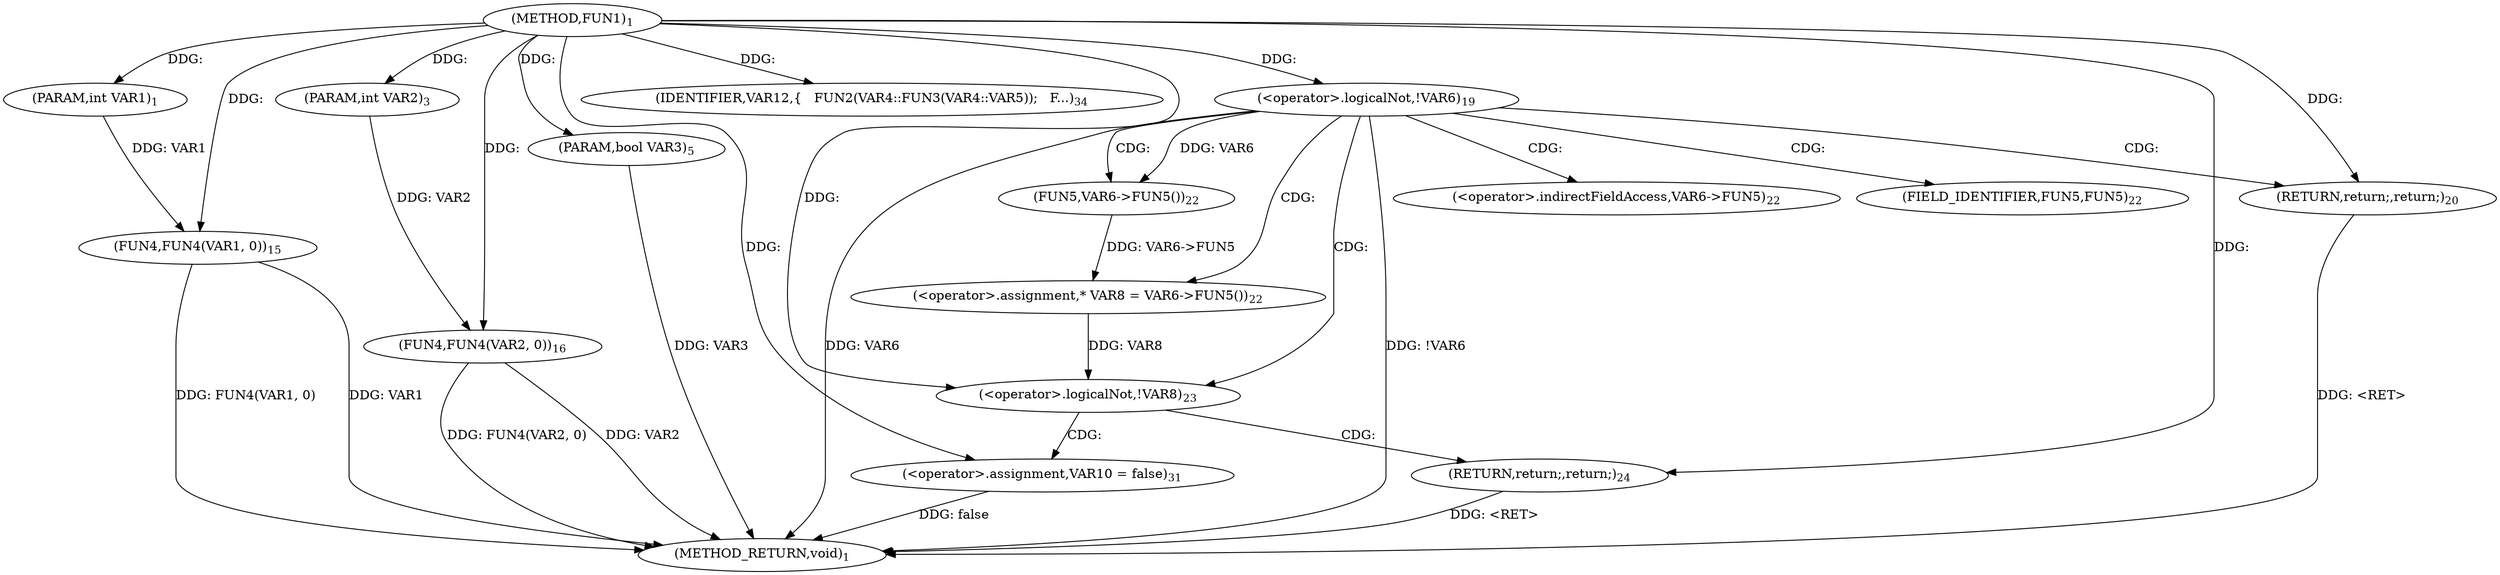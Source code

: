 digraph "FUN1" {  
"8" [label = <(METHOD,FUN1)<SUB>1</SUB>> ]
"41" [label = <(METHOD_RETURN,void)<SUB>1</SUB>> ]
"9" [label = <(PARAM,int VAR1)<SUB>1</SUB>> ]
"10" [label = <(PARAM,int VAR2)<SUB>3</SUB>> ]
"11" [label = <(PARAM,bool VAR3)<SUB>5</SUB>> ]
"13" [label = <(FUN4,FUN4(VAR1, 0))<SUB>15</SUB>> ]
"16" [label = <(FUN4,FUN4(VAR2, 0))<SUB>16</SUB>> ]
"25" [label = <(&lt;operator&gt;.assignment,* VAR8 = VAR6-&gt;FUN5())<SUB>22</SUB>> ]
"37" [label = <(&lt;operator&gt;.assignment,VAR10 = false)<SUB>31</SUB>> ]
"40" [label = <(IDENTIFIER,VAR12,{








   FUN2(VAR4::FUN3(VAR4::VAR5));
   F...)<SUB>34</SUB>> ]
"20" [label = <(&lt;operator&gt;.logicalNot,!VAR6)<SUB>19</SUB>> ]
"32" [label = <(&lt;operator&gt;.logicalNot,!VAR8)<SUB>23</SUB>> ]
"23" [label = <(RETURN,return;,return;)<SUB>20</SUB>> ]
"27" [label = <(FUN5,VAR6-&gt;FUN5())<SUB>22</SUB>> ]
"35" [label = <(RETURN,return;,return;)<SUB>24</SUB>> ]
"28" [label = <(&lt;operator&gt;.indirectFieldAccess,VAR6-&gt;FUN5)<SUB>22</SUB>> ]
"30" [label = <(FIELD_IDENTIFIER,FUN5,FUN5)<SUB>22</SUB>> ]
  "23" -> "41"  [ label = "DDG: &lt;RET&gt;"] 
  "35" -> "41"  [ label = "DDG: &lt;RET&gt;"] 
  "11" -> "41"  [ label = "DDG: VAR3"] 
  "13" -> "41"  [ label = "DDG: VAR1"] 
  "13" -> "41"  [ label = "DDG: FUN4(VAR1, 0)"] 
  "16" -> "41"  [ label = "DDG: VAR2"] 
  "16" -> "41"  [ label = "DDG: FUN4(VAR2, 0)"] 
  "20" -> "41"  [ label = "DDG: VAR6"] 
  "20" -> "41"  [ label = "DDG: !VAR6"] 
  "37" -> "41"  [ label = "DDG: false"] 
  "8" -> "9"  [ label = "DDG: "] 
  "8" -> "10"  [ label = "DDG: "] 
  "8" -> "11"  [ label = "DDG: "] 
  "27" -> "25"  [ label = "DDG: VAR6-&gt;FUN5"] 
  "8" -> "37"  [ label = "DDG: "] 
  "8" -> "40"  [ label = "DDG: "] 
  "9" -> "13"  [ label = "DDG: VAR1"] 
  "8" -> "13"  [ label = "DDG: "] 
  "10" -> "16"  [ label = "DDG: VAR2"] 
  "8" -> "16"  [ label = "DDG: "] 
  "8" -> "20"  [ label = "DDG: "] 
  "8" -> "23"  [ label = "DDG: "] 
  "20" -> "27"  [ label = "DDG: VAR6"] 
  "25" -> "32"  [ label = "DDG: VAR8"] 
  "8" -> "32"  [ label = "DDG: "] 
  "8" -> "35"  [ label = "DDG: "] 
  "20" -> "30"  [ label = "CDG: "] 
  "20" -> "32"  [ label = "CDG: "] 
  "20" -> "23"  [ label = "CDG: "] 
  "20" -> "28"  [ label = "CDG: "] 
  "20" -> "25"  [ label = "CDG: "] 
  "20" -> "27"  [ label = "CDG: "] 
  "32" -> "35"  [ label = "CDG: "] 
  "32" -> "37"  [ label = "CDG: "] 
}

